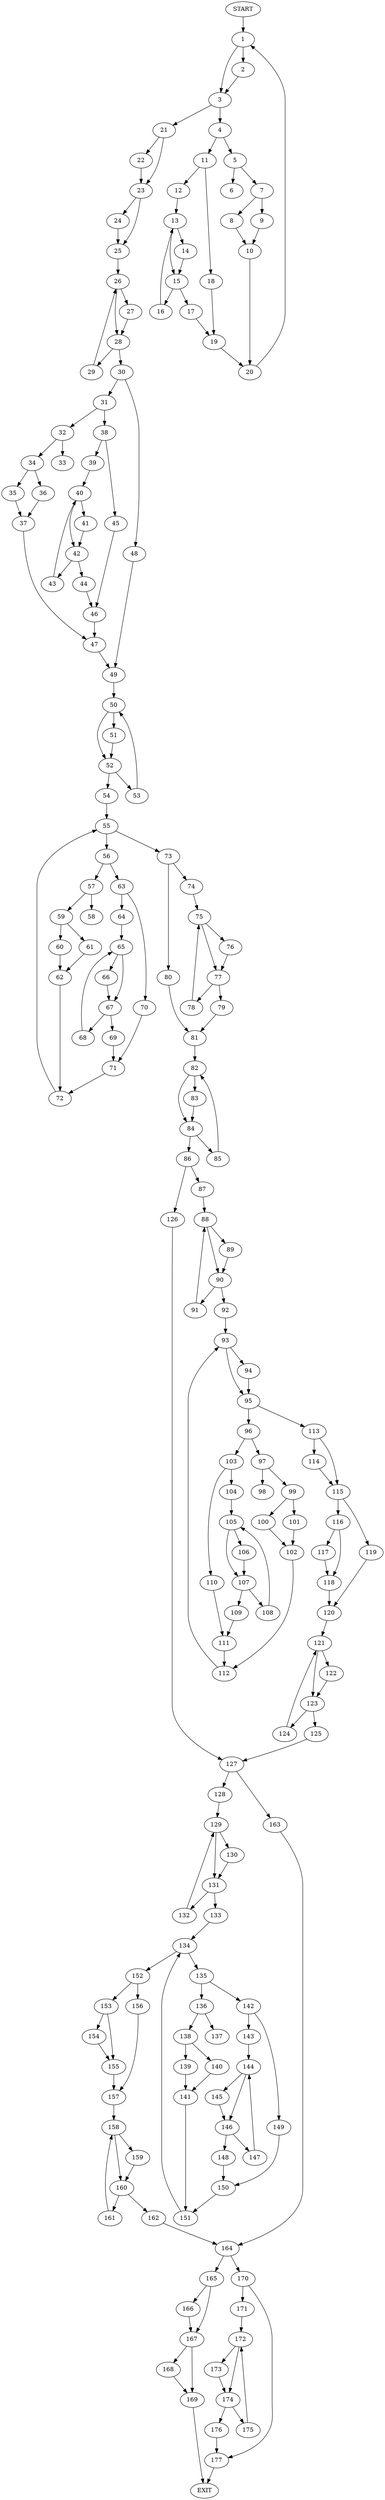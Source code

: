 digraph { 
0 [label="START"];
1;
2;
3;
4;
5;
6;
7;
8;
9;
10;
11;
12;
13;
14;
15;
16;
17;
18;
19;
20;
21;
22;
23;
24;
25;
26;
27;
28;
29;
30;
31;
32;
33;
34;
35;
36;
37;
38;
39;
40;
41;
42;
43;
44;
45;
46;
47;
48;
49;
50;
51;
52;
53;
54;
55;
56;
57;
58;
59;
60;
61;
62;
63;
64;
65;
66;
67;
68;
69;
70;
71;
72;
73;
74;
75;
76;
77;
78;
79;
80;
81;
82;
83;
84;
85;
86;
87;
88;
89;
90;
91;
92;
93;
94;
95;
96;
97;
98;
99;
100;
101;
102;
103;
104;
105;
106;
107;
108;
109;
110;
111;
112;
113;
114;
115;
116;
117;
118;
119;
120;
121;
122;
123;
124;
125;
126;
127;
128;
129;
130;
131;
132;
133;
134;
135;
136;
137;
138;
139;
140;
141;
142;
143;
144;
145;
146;
147;
148;
149;
150;
151;
152;
153;
154;
155;
156;
157;
158;
159;
160;
161;
162;
163;
164;
165;
166;
167;
168;
169;
170;
171;
172;
173;
174;
175;
176;
177;
178[label="EXIT"];
0 -> 1;
1 -> 2;
1 -> 3;
2 -> 3;
3 -> 4;
3 -> 21;
4 -> 5;
4 -> 11;
5 -> 6;
5 -> 7;
7 -> 8;
7 -> 9;
8 -> 10;
9 -> 10;
10 -> 20;
11 -> 12;
11 -> 18;
12 -> 13;
13 -> 14;
13 -> 15;
14 -> 15;
15 -> 16;
15 -> 17;
16 -> 13;
17 -> 19;
18 -> 19;
19 -> 20;
20 -> 1;
21 -> 22;
21 -> 23;
22 -> 23;
23 -> 24;
23 -> 25;
24 -> 25;
25 -> 26;
26 -> 27;
26 -> 28;
27 -> 28;
28 -> 29;
28 -> 30;
29 -> 26;
30 -> 31;
30 -> 48;
31 -> 32;
31 -> 38;
32 -> 33;
32 -> 34;
34 -> 35;
34 -> 36;
35 -> 37;
36 -> 37;
37 -> 47;
38 -> 39;
38 -> 45;
39 -> 40;
40 -> 41;
40 -> 42;
41 -> 42;
42 -> 43;
42 -> 44;
43 -> 40;
44 -> 46;
45 -> 46;
46 -> 47;
47 -> 49;
48 -> 49;
49 -> 50;
50 -> 51;
50 -> 52;
51 -> 52;
52 -> 53;
52 -> 54;
53 -> 50;
54 -> 55;
55 -> 56;
55 -> 73;
56 -> 57;
56 -> 63;
57 -> 58;
57 -> 59;
59 -> 60;
59 -> 61;
60 -> 62;
61 -> 62;
62 -> 72;
63 -> 64;
63 -> 70;
64 -> 65;
65 -> 66;
65 -> 67;
66 -> 67;
67 -> 68;
67 -> 69;
68 -> 65;
69 -> 71;
70 -> 71;
71 -> 72;
72 -> 55;
73 -> 74;
73 -> 80;
74 -> 75;
75 -> 76;
75 -> 77;
76 -> 77;
77 -> 78;
77 -> 79;
78 -> 75;
79 -> 81;
80 -> 81;
81 -> 82;
82 -> 83;
82 -> 84;
83 -> 84;
84 -> 85;
84 -> 86;
85 -> 82;
86 -> 87;
86 -> 126;
87 -> 88;
88 -> 89;
88 -> 90;
89 -> 90;
90 -> 91;
90 -> 92;
91 -> 88;
92 -> 93;
93 -> 94;
93 -> 95;
94 -> 95;
95 -> 96;
95 -> 113;
96 -> 97;
96 -> 103;
97 -> 98;
97 -> 99;
99 -> 100;
99 -> 101;
100 -> 102;
101 -> 102;
102 -> 112;
103 -> 104;
103 -> 110;
104 -> 105;
105 -> 106;
105 -> 107;
106 -> 107;
107 -> 108;
107 -> 109;
108 -> 105;
109 -> 111;
110 -> 111;
111 -> 112;
112 -> 93;
113 -> 114;
113 -> 115;
114 -> 115;
115 -> 116;
115 -> 119;
116 -> 117;
116 -> 118;
117 -> 118;
118 -> 120;
119 -> 120;
120 -> 121;
121 -> 122;
121 -> 123;
122 -> 123;
123 -> 124;
123 -> 125;
124 -> 121;
125 -> 127;
126 -> 127;
127 -> 128;
127 -> 163;
128 -> 129;
129 -> 130;
129 -> 131;
130 -> 131;
131 -> 132;
131 -> 133;
132 -> 129;
133 -> 134;
134 -> 135;
134 -> 152;
135 -> 136;
135 -> 142;
136 -> 137;
136 -> 138;
138 -> 139;
138 -> 140;
139 -> 141;
140 -> 141;
141 -> 151;
142 -> 143;
142 -> 149;
143 -> 144;
144 -> 145;
144 -> 146;
145 -> 146;
146 -> 147;
146 -> 148;
147 -> 144;
148 -> 150;
149 -> 150;
150 -> 151;
151 -> 134;
152 -> 153;
152 -> 156;
153 -> 154;
153 -> 155;
154 -> 155;
155 -> 157;
156 -> 157;
157 -> 158;
158 -> 159;
158 -> 160;
159 -> 160;
160 -> 161;
160 -> 162;
161 -> 158;
162 -> 164;
163 -> 164;
164 -> 165;
164 -> 170;
165 -> 167;
165 -> 166;
166 -> 167;
167 -> 168;
167 -> 169;
168 -> 169;
169 -> 178;
170 -> 171;
170 -> 177;
171 -> 172;
172 -> 173;
172 -> 174;
173 -> 174;
174 -> 175;
174 -> 176;
175 -> 172;
176 -> 177;
177 -> 178;
}